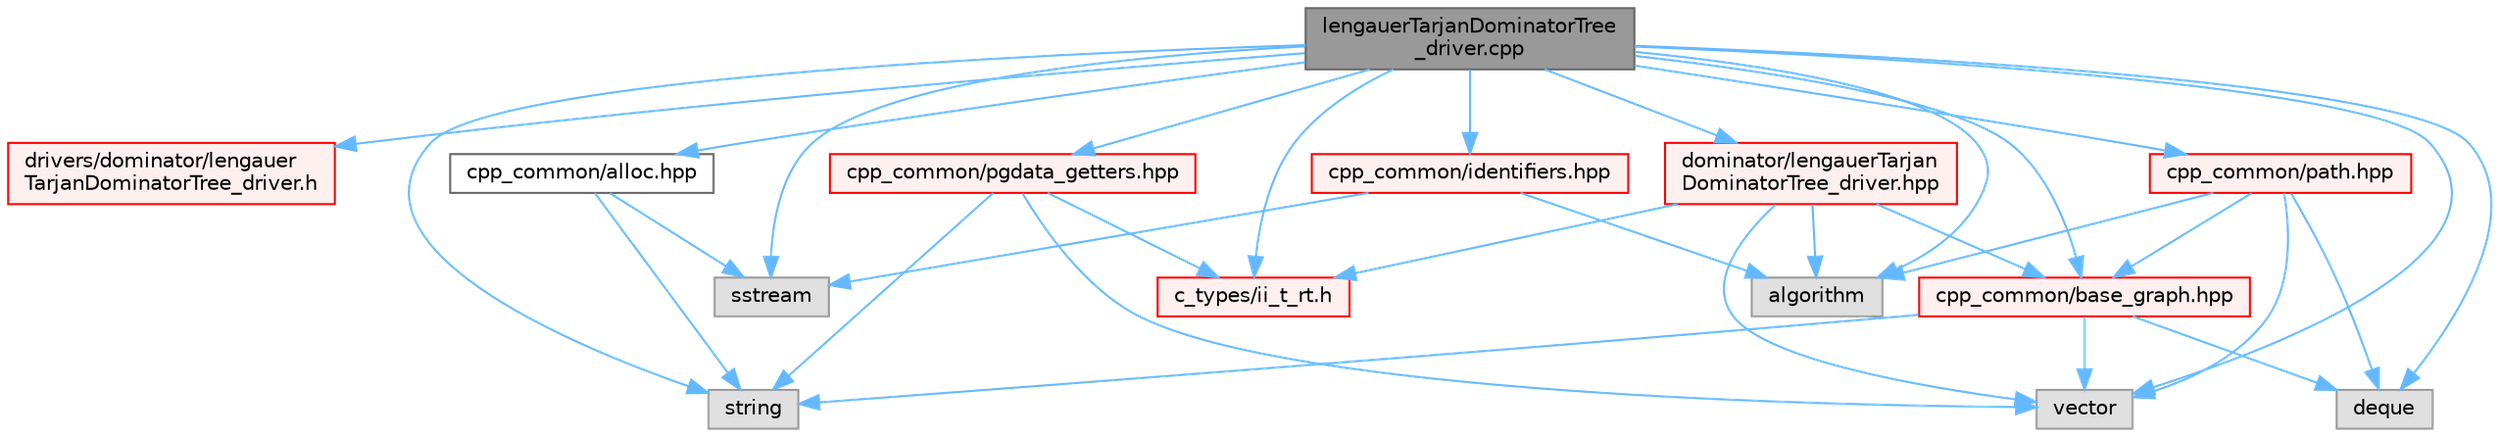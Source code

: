 digraph "lengauerTarjanDominatorTree_driver.cpp"
{
 // LATEX_PDF_SIZE
  bgcolor="transparent";
  edge [fontname=Helvetica,fontsize=10,labelfontname=Helvetica,labelfontsize=10];
  node [fontname=Helvetica,fontsize=10,shape=box,height=0.2,width=0.4];
  Node1 [id="Node000001",label="lengauerTarjanDominatorTree\l_driver.cpp",height=0.2,width=0.4,color="gray40", fillcolor="grey60", style="filled", fontcolor="black",tooltip=" "];
  Node1 -> Node2 [id="edge1_Node000001_Node000002",color="steelblue1",style="solid",tooltip=" "];
  Node2 [id="Node000002",label="drivers/dominator/lengauer\lTarjanDominatorTree_driver.h",height=0.2,width=0.4,color="red", fillcolor="#FFF0F0", style="filled",URL="$lengauerTarjanDominatorTree__driver_8h.html",tooltip=" "];
  Node1 -> Node5 [id="edge2_Node000001_Node000005",color="steelblue1",style="solid",tooltip=" "];
  Node5 [id="Node000005",label="string",height=0.2,width=0.4,color="grey60", fillcolor="#E0E0E0", style="filled",tooltip=" "];
  Node1 -> Node6 [id="edge3_Node000001_Node000006",color="steelblue1",style="solid",tooltip=" "];
  Node6 [id="Node000006",label="sstream",height=0.2,width=0.4,color="grey60", fillcolor="#E0E0E0", style="filled",tooltip=" "];
  Node1 -> Node7 [id="edge4_Node000001_Node000007",color="steelblue1",style="solid",tooltip=" "];
  Node7 [id="Node000007",label="deque",height=0.2,width=0.4,color="grey60", fillcolor="#E0E0E0", style="filled",tooltip=" "];
  Node1 -> Node8 [id="edge5_Node000001_Node000008",color="steelblue1",style="solid",tooltip=" "];
  Node8 [id="Node000008",label="vector",height=0.2,width=0.4,color="grey60", fillcolor="#E0E0E0", style="filled",tooltip=" "];
  Node1 -> Node9 [id="edge6_Node000001_Node000009",color="steelblue1",style="solid",tooltip=" "];
  Node9 [id="Node000009",label="algorithm",height=0.2,width=0.4,color="grey60", fillcolor="#E0E0E0", style="filled",tooltip=" "];
  Node1 -> Node10 [id="edge7_Node000001_Node000010",color="steelblue1",style="solid",tooltip=" "];
  Node10 [id="Node000010",label="cpp_common/pgdata_getters.hpp",height=0.2,width=0.4,color="red", fillcolor="#FFF0F0", style="filled",URL="$pgdata__getters_8hpp.html",tooltip=" "];
  Node10 -> Node5 [id="edge8_Node000010_Node000005",color="steelblue1",style="solid",tooltip=" "];
  Node10 -> Node8 [id="edge9_Node000010_Node000008",color="steelblue1",style="solid",tooltip=" "];
  Node10 -> Node15 [id="edge10_Node000010_Node000015",color="steelblue1",style="solid",tooltip=" "];
  Node15 [id="Node000015",label="c_types/ii_t_rt.h",height=0.2,width=0.4,color="red", fillcolor="#FFF0F0", style="filled",URL="$ii__t__rt_8h.html",tooltip=" "];
  Node1 -> Node28 [id="edge11_Node000001_Node000028",color="steelblue1",style="solid",tooltip=" "];
  Node28 [id="Node000028",label="cpp_common/identifiers.hpp",height=0.2,width=0.4,color="red", fillcolor="#FFF0F0", style="filled",URL="$identifiers_8hpp.html",tooltip=" "];
  Node28 -> Node9 [id="edge12_Node000028_Node000009",color="steelblue1",style="solid",tooltip=" "];
  Node28 -> Node6 [id="edge13_Node000028_Node000006",color="steelblue1",style="solid",tooltip=" "];
  Node1 -> Node32 [id="edge14_Node000001_Node000032",color="steelblue1",style="solid",tooltip=" "];
  Node32 [id="Node000032",label="cpp_common/alloc.hpp",height=0.2,width=0.4,color="grey40", fillcolor="white", style="filled",URL="$alloc_8hpp.html",tooltip=" "];
  Node32 -> Node5 [id="edge15_Node000032_Node000005",color="steelblue1",style="solid",tooltip=" "];
  Node32 -> Node6 [id="edge16_Node000032_Node000006",color="steelblue1",style="solid",tooltip=" "];
  Node1 -> Node33 [id="edge17_Node000001_Node000033",color="steelblue1",style="solid",tooltip=" "];
  Node33 [id="Node000033",label="cpp_common/path.hpp",height=0.2,width=0.4,color="red", fillcolor="#FFF0F0", style="filled",URL="$path_8hpp.html",tooltip=" "];
  Node33 -> Node7 [id="edge18_Node000033_Node000007",color="steelblue1",style="solid",tooltip=" "];
  Node33 -> Node8 [id="edge19_Node000033_Node000008",color="steelblue1",style="solid",tooltip=" "];
  Node33 -> Node9 [id="edge20_Node000033_Node000009",color="steelblue1",style="solid",tooltip=" "];
  Node33 -> Node41 [id="edge21_Node000033_Node000041",color="steelblue1",style="solid",tooltip=" "];
  Node41 [id="Node000041",label="cpp_common/base_graph.hpp",height=0.2,width=0.4,color="red", fillcolor="#FFF0F0", style="filled",URL="$base__graph_8hpp.html",tooltip=" "];
  Node41 -> Node7 [id="edge22_Node000041_Node000007",color="steelblue1",style="solid",tooltip=" "];
  Node41 -> Node8 [id="edge23_Node000041_Node000008",color="steelblue1",style="solid",tooltip=" "];
  Node41 -> Node5 [id="edge24_Node000041_Node000005",color="steelblue1",style="solid",tooltip=" "];
  Node1 -> Node41 [id="edge25_Node000001_Node000041",color="steelblue1",style="solid",tooltip=" "];
  Node1 -> Node15 [id="edge26_Node000001_Node000015",color="steelblue1",style="solid",tooltip=" "];
  Node1 -> Node54 [id="edge27_Node000001_Node000054",color="steelblue1",style="solid",tooltip=" "];
  Node54 [id="Node000054",label="dominator/lengauerTarjan\lDominatorTree_driver.hpp",height=0.2,width=0.4,color="red", fillcolor="#FFF0F0", style="filled",URL="$lengauerTarjanDominatorTree__driver_8hpp.html",tooltip=" "];
  Node54 -> Node8 [id="edge28_Node000054_Node000008",color="steelblue1",style="solid",tooltip=" "];
  Node54 -> Node9 [id="edge29_Node000054_Node000009",color="steelblue1",style="solid",tooltip=" "];
  Node54 -> Node41 [id="edge30_Node000054_Node000041",color="steelblue1",style="solid",tooltip=" "];
  Node54 -> Node15 [id="edge31_Node000054_Node000015",color="steelblue1",style="solid",tooltip=" "];
}
